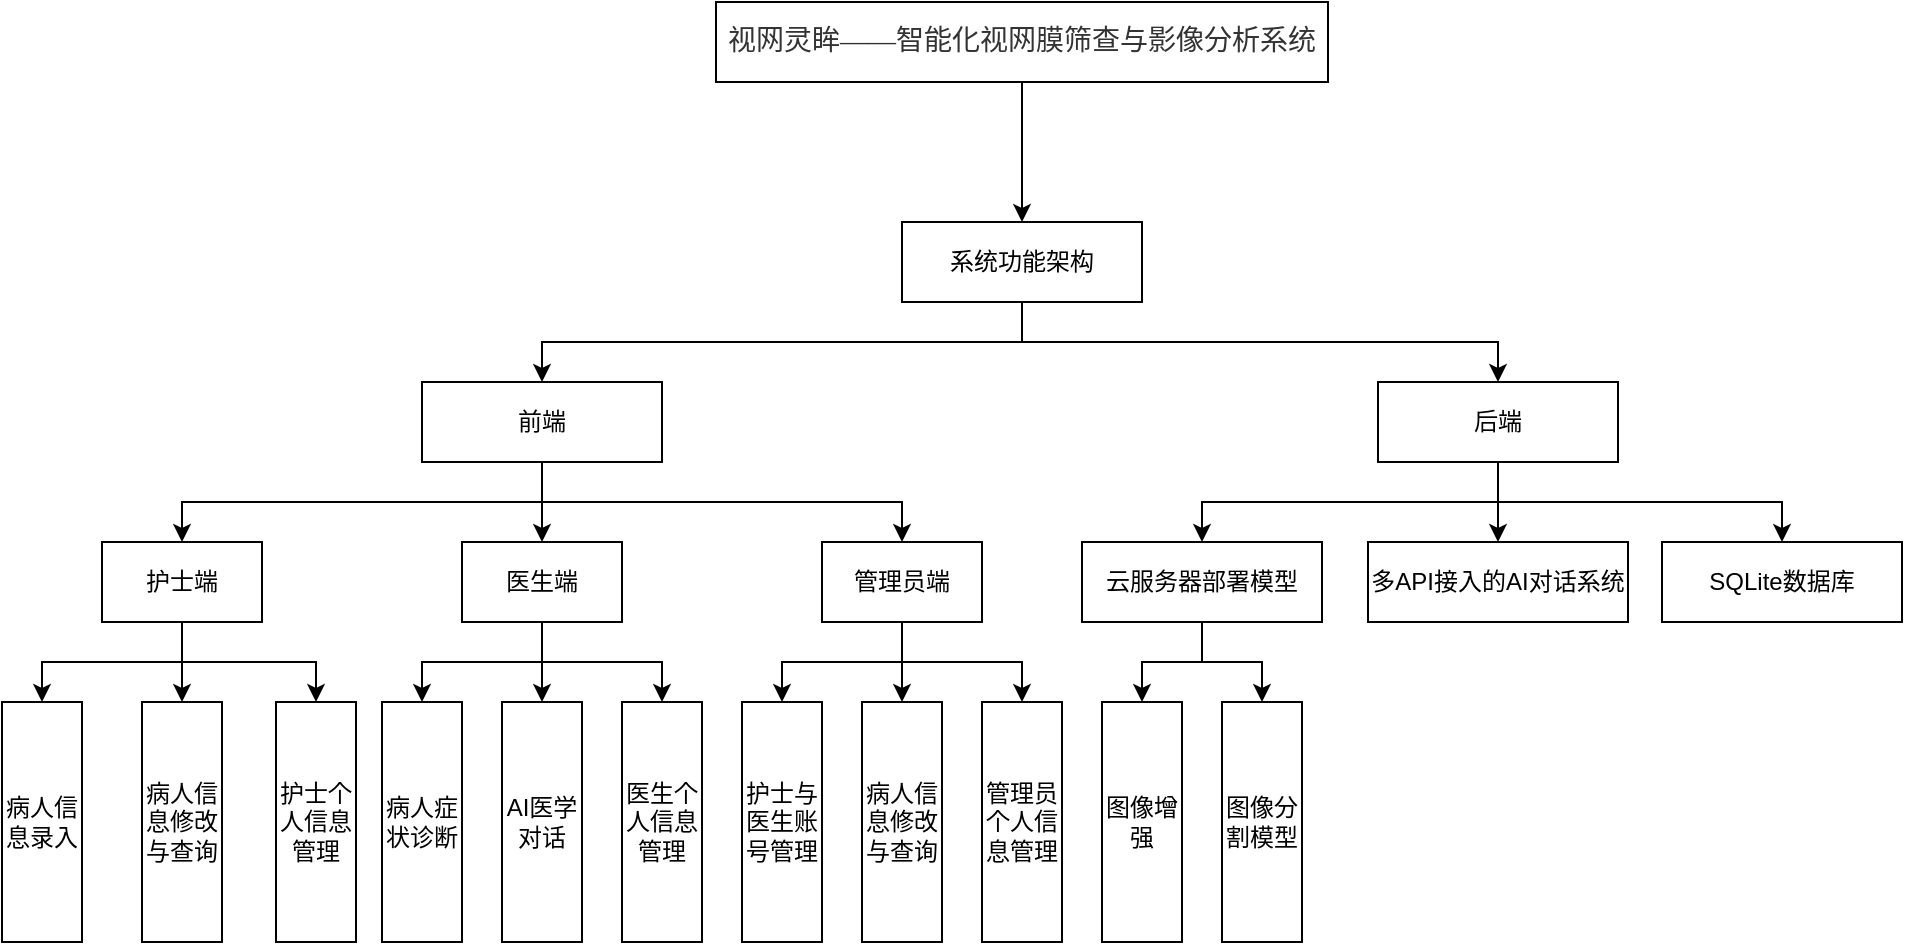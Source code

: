 <mxfile version="26.1.3">
  <diagram name="第 1 页" id="VBHGxBhXldQH4EZtBPZW">
    <mxGraphModel dx="2261" dy="772" grid="1" gridSize="10" guides="1" tooltips="1" connect="1" arrows="1" fold="1" page="1" pageScale="1" pageWidth="827" pageHeight="1169" math="0" shadow="0">
      <root>
        <mxCell id="0" />
        <mxCell id="1" parent="0" />
        <mxCell id="Nd27egi2rYCp458t3Yls-1" style="edgeStyle=orthogonalEdgeStyle;rounded=0;orthogonalLoop=1;jettySize=auto;html=1;exitX=0.5;exitY=1;exitDx=0;exitDy=0;entryX=0.5;entryY=0;entryDx=0;entryDy=0;" parent="1" source="Nd27egi2rYCp458t3Yls-3" target="Nd27egi2rYCp458t3Yls-6" edge="1">
          <mxGeometry relative="1" as="geometry" />
        </mxCell>
        <mxCell id="Nd27egi2rYCp458t3Yls-3" value="&lt;p class=&quot;MsoNormal&quot;&gt;&lt;span style=&quot;font-family: 宋体; color: rgb(51, 51, 51);&quot;&gt;&lt;font style=&quot;font-size: 14px;&quot;&gt;&lt;font style=&quot;&quot; face=&quot;宋体&quot;&gt;视网灵眸&lt;/font&gt;&lt;font style=&quot;&quot; face=&quot;宋体&quot;&gt;——智能化视网膜筛查与影像分析系统&lt;/font&gt;&lt;/font&gt;&lt;/span&gt;&lt;/p&gt;" style="rounded=0;whiteSpace=wrap;html=1;labelBackgroundColor=none;" parent="1" vertex="1">
          <mxGeometry x="227" y="50" width="306" height="40" as="geometry" />
        </mxCell>
        <mxCell id="Nd27egi2rYCp458t3Yls-4" style="edgeStyle=orthogonalEdgeStyle;rounded=0;orthogonalLoop=1;jettySize=auto;html=1;exitX=0.5;exitY=1;exitDx=0;exitDy=0;entryX=0.5;entryY=0;entryDx=0;entryDy=0;" parent="1" source="Nd27egi2rYCp458t3Yls-6" target="Nd27egi2rYCp458t3Yls-17" edge="1">
          <mxGeometry relative="1" as="geometry" />
        </mxCell>
        <mxCell id="Nd27egi2rYCp458t3Yls-5" style="edgeStyle=orthogonalEdgeStyle;rounded=0;orthogonalLoop=1;jettySize=auto;html=1;exitX=0.5;exitY=1;exitDx=0;exitDy=0;" parent="1" source="Nd27egi2rYCp458t3Yls-6" target="Nd27egi2rYCp458t3Yls-21" edge="1">
          <mxGeometry relative="1" as="geometry" />
        </mxCell>
        <mxCell id="Nd27egi2rYCp458t3Yls-6" value="系统功能架构" style="rounded=0;whiteSpace=wrap;html=1;labelBackgroundColor=none;" parent="1" vertex="1">
          <mxGeometry x="320" y="160" width="120" height="40" as="geometry" />
        </mxCell>
        <mxCell id="Nd27egi2rYCp458t3Yls-14" style="edgeStyle=orthogonalEdgeStyle;rounded=0;orthogonalLoop=1;jettySize=auto;html=1;exitX=0.5;exitY=1;exitDx=0;exitDy=0;entryX=0.5;entryY=0;entryDx=0;entryDy=0;" parent="1" source="Nd27egi2rYCp458t3Yls-17" target="Nd27egi2rYCp458t3Yls-25" edge="1">
          <mxGeometry relative="1" as="geometry" />
        </mxCell>
        <mxCell id="Nd27egi2rYCp458t3Yls-15" style="edgeStyle=orthogonalEdgeStyle;rounded=0;orthogonalLoop=1;jettySize=auto;html=1;exitX=0.5;exitY=1;exitDx=0;exitDy=0;entryX=0.5;entryY=0;entryDx=0;entryDy=0;" parent="1" source="Nd27egi2rYCp458t3Yls-17" target="Nd27egi2rYCp458t3Yls-29" edge="1">
          <mxGeometry relative="1" as="geometry" />
        </mxCell>
        <mxCell id="Nd27egi2rYCp458t3Yls-16" style="edgeStyle=orthogonalEdgeStyle;rounded=0;orthogonalLoop=1;jettySize=auto;html=1;exitX=0.5;exitY=1;exitDx=0;exitDy=0;entryX=0.5;entryY=0;entryDx=0;entryDy=0;" parent="1" source="Nd27egi2rYCp458t3Yls-17" target="Nd27egi2rYCp458t3Yls-33" edge="1">
          <mxGeometry relative="1" as="geometry" />
        </mxCell>
        <mxCell id="Nd27egi2rYCp458t3Yls-17" value="前端" style="rounded=0;whiteSpace=wrap;html=1;fontFamily=Times New Roman;labelBackgroundColor=none;" parent="1" vertex="1">
          <mxGeometry x="80" y="240" width="120" height="40" as="geometry" />
        </mxCell>
        <mxCell id="Nd27egi2rYCp458t3Yls-18" style="edgeStyle=orthogonalEdgeStyle;rounded=0;orthogonalLoop=1;jettySize=auto;html=1;exitX=0.5;exitY=1;exitDx=0;exitDy=0;" parent="1" source="Nd27egi2rYCp458t3Yls-21" target="Nd27egi2rYCp458t3Yls-36" edge="1">
          <mxGeometry relative="1" as="geometry" />
        </mxCell>
        <mxCell id="Nd27egi2rYCp458t3Yls-19" style="edgeStyle=orthogonalEdgeStyle;rounded=0;orthogonalLoop=1;jettySize=auto;html=1;exitX=0.5;exitY=1;exitDx=0;exitDy=0;entryX=0.5;entryY=0;entryDx=0;entryDy=0;" parent="1" source="Nd27egi2rYCp458t3Yls-21" target="Nd27egi2rYCp458t3Yls-37" edge="1">
          <mxGeometry relative="1" as="geometry" />
        </mxCell>
        <mxCell id="Nd27egi2rYCp458t3Yls-20" style="edgeStyle=orthogonalEdgeStyle;rounded=0;orthogonalLoop=1;jettySize=auto;html=1;exitX=0.5;exitY=1;exitDx=0;exitDy=0;" parent="1" source="Nd27egi2rYCp458t3Yls-21" target="Nd27egi2rYCp458t3Yls-38" edge="1">
          <mxGeometry relative="1" as="geometry" />
        </mxCell>
        <mxCell id="Nd27egi2rYCp458t3Yls-21" value="后端" style="rounded=0;whiteSpace=wrap;html=1;fontFamily=Times New Roman;labelBackgroundColor=none;" parent="1" vertex="1">
          <mxGeometry x="558" y="240" width="120" height="40" as="geometry" />
        </mxCell>
        <mxCell id="Nd27egi2rYCp458t3Yls-22" style="edgeStyle=orthogonalEdgeStyle;rounded=0;orthogonalLoop=1;jettySize=auto;html=1;exitX=0.5;exitY=1;exitDx=0;exitDy=0;entryX=0.5;entryY=0;entryDx=0;entryDy=0;" parent="1" source="Nd27egi2rYCp458t3Yls-25" target="Nd27egi2rYCp458t3Yls-39" edge="1">
          <mxGeometry relative="1" as="geometry" />
        </mxCell>
        <mxCell id="Nd27egi2rYCp458t3Yls-23" style="edgeStyle=orthogonalEdgeStyle;rounded=0;orthogonalLoop=1;jettySize=auto;html=1;exitX=0.5;exitY=1;exitDx=0;exitDy=0;entryX=0.5;entryY=0;entryDx=0;entryDy=0;" parent="1" source="Nd27egi2rYCp458t3Yls-25" target="Nd27egi2rYCp458t3Yls-40" edge="1">
          <mxGeometry relative="1" as="geometry" />
        </mxCell>
        <mxCell id="Nd27egi2rYCp458t3Yls-24" style="edgeStyle=orthogonalEdgeStyle;rounded=0;orthogonalLoop=1;jettySize=auto;html=1;exitX=0.5;exitY=1;exitDx=0;exitDy=0;entryX=0.5;entryY=0;entryDx=0;entryDy=0;" parent="1" source="Nd27egi2rYCp458t3Yls-25" target="Nd27egi2rYCp458t3Yls-45" edge="1">
          <mxGeometry relative="1" as="geometry" />
        </mxCell>
        <mxCell id="Nd27egi2rYCp458t3Yls-25" value="护士端" style="rounded=0;whiteSpace=wrap;html=1;labelBackgroundColor=none;" parent="1" vertex="1">
          <mxGeometry x="-80" y="320" width="80" height="40" as="geometry" />
        </mxCell>
        <mxCell id="Nd27egi2rYCp458t3Yls-26" style="edgeStyle=orthogonalEdgeStyle;rounded=0;orthogonalLoop=1;jettySize=auto;html=1;exitX=0.5;exitY=1;exitDx=0;exitDy=0;entryX=0.5;entryY=0;entryDx=0;entryDy=0;" parent="1" source="Nd27egi2rYCp458t3Yls-29" target="Nd27egi2rYCp458t3Yls-41" edge="1">
          <mxGeometry relative="1" as="geometry" />
        </mxCell>
        <mxCell id="Nd27egi2rYCp458t3Yls-27" style="edgeStyle=orthogonalEdgeStyle;rounded=0;orthogonalLoop=1;jettySize=auto;html=1;exitX=0.5;exitY=1;exitDx=0;exitDy=0;entryX=0.5;entryY=0;entryDx=0;entryDy=0;" parent="1" source="Nd27egi2rYCp458t3Yls-29" target="Nd27egi2rYCp458t3Yls-42" edge="1">
          <mxGeometry relative="1" as="geometry" />
        </mxCell>
        <mxCell id="Nd27egi2rYCp458t3Yls-28" style="edgeStyle=orthogonalEdgeStyle;rounded=0;orthogonalLoop=1;jettySize=auto;html=1;exitX=0.5;exitY=1;exitDx=0;exitDy=0;entryX=0.5;entryY=0;entryDx=0;entryDy=0;" parent="1" source="Nd27egi2rYCp458t3Yls-29" target="Nd27egi2rYCp458t3Yls-46" edge="1">
          <mxGeometry relative="1" as="geometry" />
        </mxCell>
        <mxCell id="Nd27egi2rYCp458t3Yls-29" value="医生端" style="rounded=0;whiteSpace=wrap;html=1;labelBackgroundColor=none;" parent="1" vertex="1">
          <mxGeometry x="100" y="320" width="80" height="40" as="geometry" />
        </mxCell>
        <mxCell id="Nd27egi2rYCp458t3Yls-30" style="edgeStyle=orthogonalEdgeStyle;rounded=0;orthogonalLoop=1;jettySize=auto;html=1;exitX=0.5;exitY=1;exitDx=0;exitDy=0;entryX=0.5;entryY=0;entryDx=0;entryDy=0;" parent="1" source="Nd27egi2rYCp458t3Yls-33" target="Nd27egi2rYCp458t3Yls-43" edge="1">
          <mxGeometry relative="1" as="geometry" />
        </mxCell>
        <mxCell id="Nd27egi2rYCp458t3Yls-31" style="edgeStyle=orthogonalEdgeStyle;rounded=0;orthogonalLoop=1;jettySize=auto;html=1;exitX=0.5;exitY=1;exitDx=0;exitDy=0;entryX=0.5;entryY=0;entryDx=0;entryDy=0;" parent="1" source="Nd27egi2rYCp458t3Yls-33" target="Nd27egi2rYCp458t3Yls-44" edge="1">
          <mxGeometry relative="1" as="geometry" />
        </mxCell>
        <mxCell id="Nd27egi2rYCp458t3Yls-32" style="edgeStyle=orthogonalEdgeStyle;rounded=0;orthogonalLoop=1;jettySize=auto;html=1;exitX=0.5;exitY=1;exitDx=0;exitDy=0;entryX=0.5;entryY=0;entryDx=0;entryDy=0;" parent="1" source="Nd27egi2rYCp458t3Yls-33" target="Nd27egi2rYCp458t3Yls-47" edge="1">
          <mxGeometry relative="1" as="geometry" />
        </mxCell>
        <mxCell id="Nd27egi2rYCp458t3Yls-33" value="管理员端" style="rounded=0;whiteSpace=wrap;html=1;labelBackgroundColor=none;" parent="1" vertex="1">
          <mxGeometry x="280" y="320" width="80" height="40" as="geometry" />
        </mxCell>
        <mxCell id="Nd27egi2rYCp458t3Yls-34" style="edgeStyle=orthogonalEdgeStyle;rounded=0;orthogonalLoop=1;jettySize=auto;html=1;exitX=0.5;exitY=1;exitDx=0;exitDy=0;entryX=0.5;entryY=0;entryDx=0;entryDy=0;" parent="1" source="Nd27egi2rYCp458t3Yls-36" target="Nd27egi2rYCp458t3Yls-48" edge="1">
          <mxGeometry relative="1" as="geometry" />
        </mxCell>
        <mxCell id="Nd27egi2rYCp458t3Yls-35" style="edgeStyle=orthogonalEdgeStyle;rounded=0;orthogonalLoop=1;jettySize=auto;html=1;exitX=0.5;exitY=1;exitDx=0;exitDy=0;entryX=0.5;entryY=0;entryDx=0;entryDy=0;" parent="1" source="Nd27egi2rYCp458t3Yls-36" target="Nd27egi2rYCp458t3Yls-49" edge="1">
          <mxGeometry relative="1" as="geometry" />
        </mxCell>
        <mxCell id="Nd27egi2rYCp458t3Yls-36" value="云服务器部署模型" style="rounded=0;whiteSpace=wrap;html=1;labelBackgroundColor=none;" parent="1" vertex="1">
          <mxGeometry x="410" y="320" width="120" height="40" as="geometry" />
        </mxCell>
        <mxCell id="Nd27egi2rYCp458t3Yls-37" value="多API接入的AI对话系统" style="rounded=0;whiteSpace=wrap;html=1;labelBackgroundColor=none;" parent="1" vertex="1">
          <mxGeometry x="553" y="320" width="130" height="40" as="geometry" />
        </mxCell>
        <mxCell id="Nd27egi2rYCp458t3Yls-38" value="SQLite数据库" style="rounded=0;whiteSpace=wrap;html=1;labelBackgroundColor=none;" parent="1" vertex="1">
          <mxGeometry x="700" y="320" width="120" height="40" as="geometry" />
        </mxCell>
        <mxCell id="Nd27egi2rYCp458t3Yls-39" value="病人信息录入" style="rounded=0;whiteSpace=wrap;html=1;labelBackgroundColor=none;" parent="1" vertex="1">
          <mxGeometry x="-130" y="400" width="40" height="120" as="geometry" />
        </mxCell>
        <mxCell id="Nd27egi2rYCp458t3Yls-40" value="病人信息修改与查询" style="rounded=0;whiteSpace=wrap;html=1;labelBackgroundColor=none;" parent="1" vertex="1">
          <mxGeometry x="-60" y="400" width="40" height="120" as="geometry" />
        </mxCell>
        <mxCell id="Nd27egi2rYCp458t3Yls-41" value="病人症状诊断" style="rounded=0;whiteSpace=wrap;html=1;labelBackgroundColor=none;" parent="1" vertex="1">
          <mxGeometry x="60" y="400" width="40" height="120" as="geometry" />
        </mxCell>
        <mxCell id="Nd27egi2rYCp458t3Yls-42" value="AI医学对话" style="rounded=0;whiteSpace=wrap;html=1;labelBackgroundColor=none;" parent="1" vertex="1">
          <mxGeometry x="120" y="400" width="40" height="120" as="geometry" />
        </mxCell>
        <mxCell id="Nd27egi2rYCp458t3Yls-43" value="护士与医生账号管理" style="rounded=0;whiteSpace=wrap;html=1;labelBackgroundColor=none;" parent="1" vertex="1">
          <mxGeometry x="240" y="400" width="40" height="120" as="geometry" />
        </mxCell>
        <mxCell id="Nd27egi2rYCp458t3Yls-44" value="病人信息修改与查询" style="rounded=0;whiteSpace=wrap;html=1;labelBackgroundColor=none;" parent="1" vertex="1">
          <mxGeometry x="300" y="400" width="40" height="120" as="geometry" />
        </mxCell>
        <mxCell id="Nd27egi2rYCp458t3Yls-45" value="护士个人信息管理" style="rounded=0;whiteSpace=wrap;html=1;labelBackgroundColor=none;" parent="1" vertex="1">
          <mxGeometry x="7" y="400" width="40" height="120" as="geometry" />
        </mxCell>
        <mxCell id="Nd27egi2rYCp458t3Yls-46" value="医生个人信息管理" style="rounded=0;whiteSpace=wrap;html=1;labelBackgroundColor=none;" parent="1" vertex="1">
          <mxGeometry x="180" y="400" width="40" height="120" as="geometry" />
        </mxCell>
        <mxCell id="Nd27egi2rYCp458t3Yls-47" value="管理员个人信息管理" style="rounded=0;whiteSpace=wrap;html=1;labelBackgroundColor=none;" parent="1" vertex="1">
          <mxGeometry x="360" y="400" width="40" height="120" as="geometry" />
        </mxCell>
        <mxCell id="Nd27egi2rYCp458t3Yls-48" value="图像增强" style="rounded=0;whiteSpace=wrap;html=1;labelBackgroundColor=none;" parent="1" vertex="1">
          <mxGeometry x="420" y="400" width="40" height="120" as="geometry" />
        </mxCell>
        <mxCell id="Nd27egi2rYCp458t3Yls-49" value="图像分割模型" style="rounded=0;whiteSpace=wrap;html=1;labelBackgroundColor=none;" parent="1" vertex="1">
          <mxGeometry x="480" y="400" width="40" height="120" as="geometry" />
        </mxCell>
      </root>
    </mxGraphModel>
  </diagram>
</mxfile>
